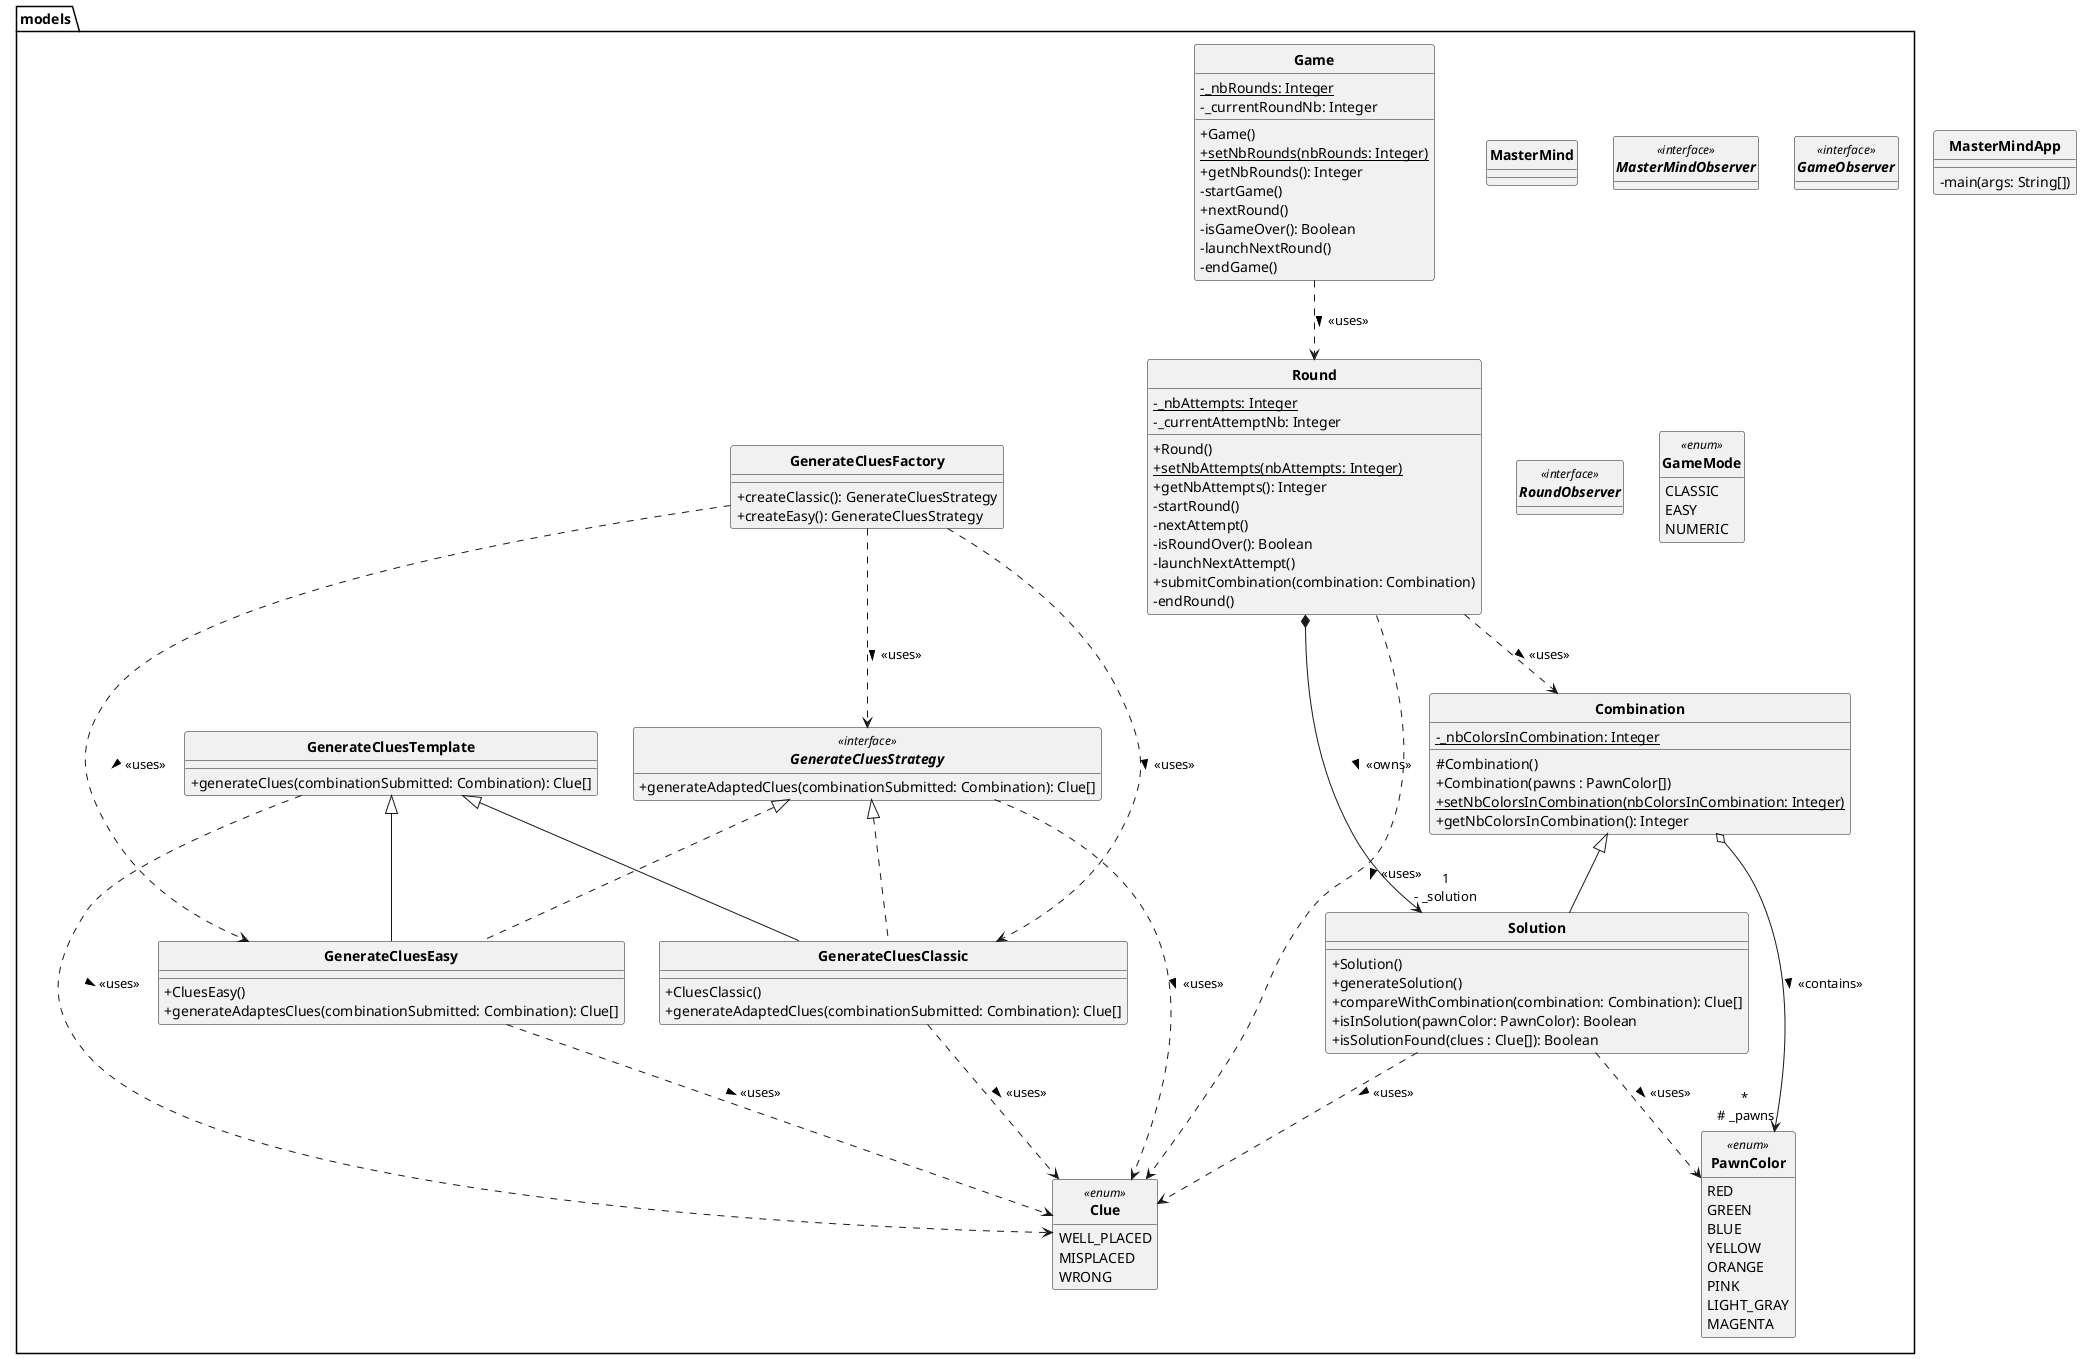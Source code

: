 @startuml

skinparam style strictuml
skinparam classAttributeIconSize 0
skinparam classFontStyle Bold
hide enum methods
hide interface attributes

class MasterMindApp {
    - main(args: String[])
}

package models {
    class MasterMind {}
    class Game {
        - {static} _nbRounds: Integer
        - _currentRoundNb: Integer
        + Game()
        + {static} setNbRounds(nbRounds: Integer)
        'Pas encore utilisé, à supprimer ?
        + getNbRounds(): Integer
        - startGame()
        + nextRound()
        - isGameOver(): Boolean
        - launchNextRound()
        - endGame()
    }
    class Round {
        - {static} _nbAttempts: Integer
        - _currentAttemptNb: Integer
        + Round()
        + {static} setNbAttempts(nbAttempts: Integer)
        'Pas encore utilisé, à supprimer ?
        + getNbAttempts(): Integer
        - startRound()
        - nextAttempt()
        - isRoundOver(): Boolean
        - launchNextAttempt()
        + submitCombination(combination: Combination)
        - endRound()
    }
    class Combination {
        - {static} _nbColorsInCombination: Integer
        # Combination()
        + Combination(pawns : PawnColor[])
        + {static} setNbColorsInCombination(nbColorsInCombination: Integer)
        + getNbColorsInCombination(): Integer
    }
    class Solution extends Combination {
        + Solution()
        + generateSolution()
        + compareWithCombination(combination: Combination): Clue[]
        + isInSolution(pawnColor: PawnColor): Boolean
        + isSolutionFound(clues : Clue[]): Boolean
    }
    class GenerateCluesFactory {
        + createClassic(): GenerateCluesStrategy
        + createEasy(): GenerateCluesStrategy
    }
    class GenerateCluesClassic extends GenerateCluesTemplate implements GenerateCluesStrategy {
        + CluesClassic()
        + generateAdaptedClues(combinationSubmitted: Combination): Clue[]
    }
    class GenerateCluesEasy extends GenerateCluesTemplate implements GenerateCluesStrategy {
        + CluesEasy()
        + generateAdaptesClues(combinationSubmitted: Combination): Clue[]
    }
    class GenerateCluesTemplate {
        + generateClues(combinationSubmitted: Combination): Clue[]
    }

    interface GenerateCluesStrategy <<interface>> {
        + generateAdaptedClues(combinationSubmitted: Combination): Clue[]
    }
    interface MasterMindObserver <<interface>> {}
    interface GameObserver <<interface>> {}
    interface RoundObserver <<interface>> {}

    enum PawnColor <<enum>> {
        RED
        GREEN
        BLUE
        YELLOW
        ORANGE
        PINK
        LIGHT_GRAY
        MAGENTA
    }
    enum GameMode <<enum>> {
        CLASSIC
        EASY
        NUMERIC
    }
    enum Clue <<enum>> {
        WELL_PLACED
        MISPLACED
        WRONG
    }
}

'Relations

'Models

'Game
Game ..> Round : > <<uses>>

'Round
Round *--> "1\n- _solution" Solution : > <<owns>>
Round ..> Combination : > <<uses>>
Round ..> Clue : > <<uses>>

'Combination
Combination o--> "*\n # _pawns" PawnColor : > <<contains>>

'Solution
Solution ..> PawnColor : > <<uses>>
Solution ..> Clue : > <<uses>>

'GenerateCluesFactory
GenerateCluesFactory ..> GenerateCluesClassic : > <<uses>>
GenerateCluesFactory ..> GenerateCluesEasy : > <<uses>>
GenerateCluesFactory ..> GenerateCluesStrategy : > <<uses>>

'GenerateCluesClassic
GenerateCluesClassic ..> Clue : > <<uses>>

'GenerateCluesEasy
GenerateCluesEasy ..> Clue : > <<uses>>

'GenerateCluesStrategy
GenerateCluesStrategy ..> Clue : > <<uses>>

'GenerateCluesTemplate
GenerateCluesTemplate ..> Clue : > <<uses>>

@enduml